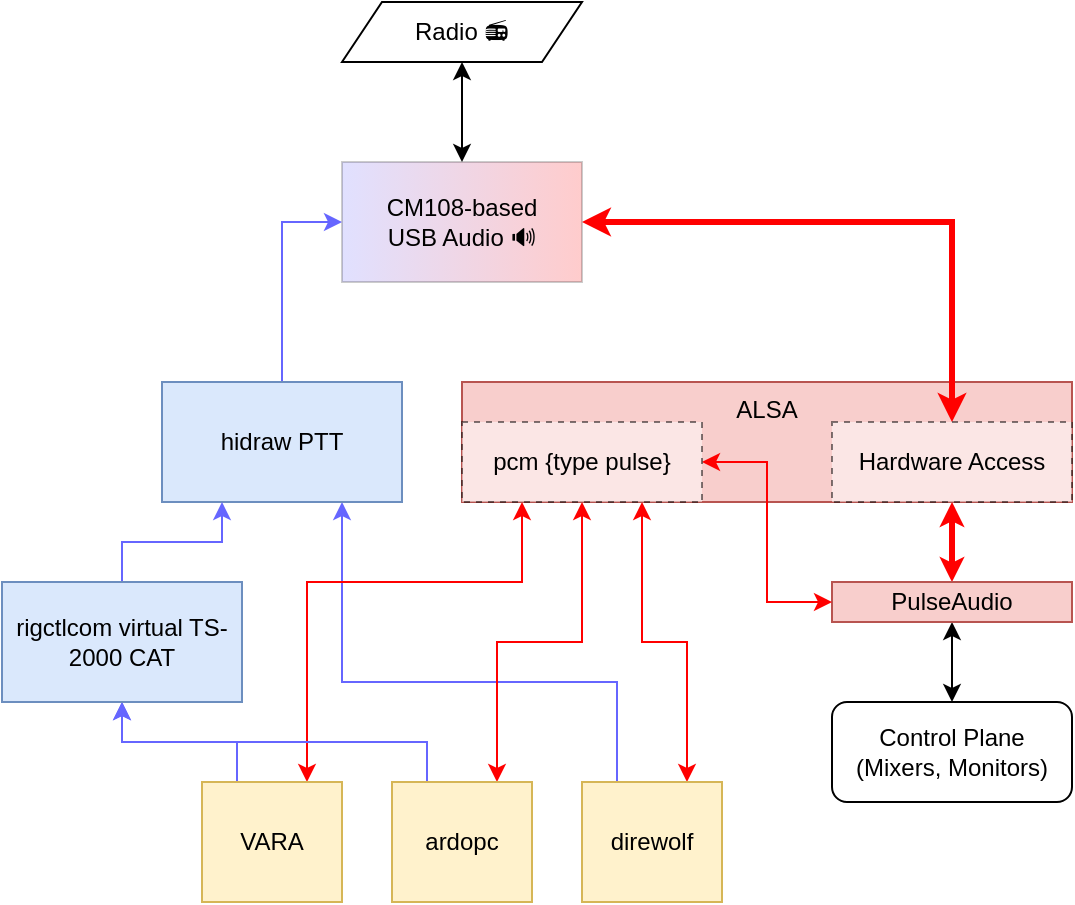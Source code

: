 <mxfile version="17.5.0" type="device"><diagram id="gQaoJNJxCpPqXGgv716B" name="Page-1"><mxGraphModel dx="570" dy="533" grid="1" gridSize="10" guides="1" tooltips="1" connect="1" arrows="1" fold="1" page="1" pageScale="1" pageWidth="1100" pageHeight="850" math="0" shadow="0"><root><mxCell id="0"/><mxCell id="1" parent="0"/><mxCell id="5mrdVccmxoHhDg3JHfI0-23" style="edgeStyle=orthogonalEdgeStyle;rounded=0;orthogonalLoop=1;jettySize=auto;html=1;exitX=0.5;exitY=0;exitDx=0;exitDy=0;startArrow=classic;startFill=1;" edge="1" parent="1" source="5mrdVccmxoHhDg3JHfI0-1" target="5mrdVccmxoHhDg3JHfI0-4"><mxGeometry relative="1" as="geometry"/></mxCell><mxCell id="5mrdVccmxoHhDg3JHfI0-1" value="&lt;div&gt;CM108-based&lt;/div&gt;&lt;div&gt;USB Audio 🔊&lt;br&gt;&lt;/div&gt;" style="rounded=0;whiteSpace=wrap;html=1;gradientColor=#FF0000;gradientDirection=east;fillColor=#6666FF;opacity=20;" vertex="1" parent="1"><mxGeometry x="380" y="210" width="120" height="60" as="geometry"/></mxCell><mxCell id="5mrdVccmxoHhDg3JHfI0-4" value="Radio 📻" style="shape=parallelogram;perimeter=parallelogramPerimeter;whiteSpace=wrap;html=1;fixedSize=1;" vertex="1" parent="1"><mxGeometry x="380" y="130" width="120" height="30" as="geometry"/></mxCell><mxCell id="5mrdVccmxoHhDg3JHfI0-28" style="edgeStyle=orthogonalEdgeStyle;rounded=0;orthogonalLoop=1;jettySize=auto;html=1;exitX=0.5;exitY=0;exitDx=0;exitDy=0;entryX=0.5;entryY=1;entryDx=0;entryDy=0;strokeColor=#FF0000;strokeWidth=3;startArrow=classic;startFill=1;endSize=3;startSize=3;" edge="1" parent="1" source="5mrdVccmxoHhDg3JHfI0-6" target="5mrdVccmxoHhDg3JHfI0-9"><mxGeometry relative="1" as="geometry"/></mxCell><mxCell id="5mrdVccmxoHhDg3JHfI0-30" style="edgeStyle=orthogonalEdgeStyle;rounded=0;orthogonalLoop=1;jettySize=auto;html=1;exitX=0.5;exitY=1;exitDx=0;exitDy=0;entryX=0.5;entryY=0;entryDx=0;entryDy=0;startArrow=classic;startFill=1;" edge="1" parent="1" source="5mrdVccmxoHhDg3JHfI0-6" target="5mrdVccmxoHhDg3JHfI0-29"><mxGeometry relative="1" as="geometry"/></mxCell><mxCell id="5mrdVccmxoHhDg3JHfI0-6" value="PulseAudio" style="rounded=0;whiteSpace=wrap;html=1;fillColor=#f8cecc;strokeColor=#b85450;" vertex="1" parent="1"><mxGeometry x="625" y="420" width="120" height="20" as="geometry"/></mxCell><mxCell id="5mrdVccmxoHhDg3JHfI0-17" style="edgeStyle=orthogonalEdgeStyle;rounded=0;orthogonalLoop=1;jettySize=auto;html=1;exitX=0.75;exitY=0;exitDx=0;exitDy=0;entryX=0.75;entryY=1;entryDx=0;entryDy=0;startArrow=classic;startFill=1;strokeColor=#FF0000;" edge="1" parent="1" source="5mrdVccmxoHhDg3JHfI0-11" target="5mrdVccmxoHhDg3JHfI0-10"><mxGeometry relative="1" as="geometry"/></mxCell><mxCell id="5mrdVccmxoHhDg3JHfI0-18" style="edgeStyle=orthogonalEdgeStyle;rounded=0;orthogonalLoop=1;jettySize=auto;html=1;exitX=0.25;exitY=0;exitDx=0;exitDy=0;entryX=0.75;entryY=1;entryDx=0;entryDy=0;strokeColor=#6666FF;" edge="1" parent="1" source="5mrdVccmxoHhDg3JHfI0-11" target="5mrdVccmxoHhDg3JHfI0-14"><mxGeometry relative="1" as="geometry"><Array as="points"><mxPoint x="518" y="470"/><mxPoint x="380" y="470"/></Array></mxGeometry></mxCell><mxCell id="5mrdVccmxoHhDg3JHfI0-11" value="direwolf" style="rounded=0;whiteSpace=wrap;html=1;fillColor=#fff2cc;strokeColor=#d6b656;" vertex="1" parent="1"><mxGeometry x="500" y="520" width="70" height="60" as="geometry"/></mxCell><mxCell id="5mrdVccmxoHhDg3JHfI0-20" style="edgeStyle=orthogonalEdgeStyle;rounded=0;orthogonalLoop=1;jettySize=auto;html=1;exitX=0.75;exitY=0;exitDx=0;exitDy=0;entryX=0.25;entryY=1;entryDx=0;entryDy=0;startArrow=classic;startFill=1;strokeColor=#FF0000;" edge="1" parent="1" source="5mrdVccmxoHhDg3JHfI0-12" target="5mrdVccmxoHhDg3JHfI0-10"><mxGeometry relative="1" as="geometry"><Array as="points"><mxPoint x="363" y="420"/><mxPoint x="470" y="420"/></Array></mxGeometry></mxCell><mxCell id="5mrdVccmxoHhDg3JHfI0-25" style="edgeStyle=orthogonalEdgeStyle;rounded=0;orthogonalLoop=1;jettySize=auto;html=1;exitX=0.25;exitY=0;exitDx=0;exitDy=0;entryX=0.5;entryY=1;entryDx=0;entryDy=0;strokeColor=#6666FF;" edge="1" parent="1" source="5mrdVccmxoHhDg3JHfI0-12" target="5mrdVccmxoHhDg3JHfI0-16"><mxGeometry relative="1" as="geometry"/></mxCell><mxCell id="5mrdVccmxoHhDg3JHfI0-12" value="VARA" style="rounded=0;whiteSpace=wrap;html=1;fillColor=#fff2cc;strokeColor=#d6b656;" vertex="1" parent="1"><mxGeometry x="310" y="520" width="70" height="60" as="geometry"/></mxCell><mxCell id="5mrdVccmxoHhDg3JHfI0-19" style="edgeStyle=orthogonalEdgeStyle;rounded=0;orthogonalLoop=1;jettySize=auto;html=1;exitX=0.75;exitY=0;exitDx=0;exitDy=0;entryX=0.5;entryY=1;entryDx=0;entryDy=0;startArrow=classic;startFill=1;strokeColor=#FF0000;" edge="1" parent="1" source="5mrdVccmxoHhDg3JHfI0-13" target="5mrdVccmxoHhDg3JHfI0-10"><mxGeometry relative="1" as="geometry"><Array as="points"><mxPoint x="458" y="450"/><mxPoint x="500" y="450"/></Array></mxGeometry></mxCell><mxCell id="5mrdVccmxoHhDg3JHfI0-26" style="edgeStyle=orthogonalEdgeStyle;rounded=0;orthogonalLoop=1;jettySize=auto;html=1;exitX=0.25;exitY=0;exitDx=0;exitDy=0;entryX=0.5;entryY=1;entryDx=0;entryDy=0;strokeColor=#6666FF;" edge="1" parent="1" source="5mrdVccmxoHhDg3JHfI0-13" target="5mrdVccmxoHhDg3JHfI0-16"><mxGeometry relative="1" as="geometry"/></mxCell><mxCell id="5mrdVccmxoHhDg3JHfI0-13" value="ardopc" style="rounded=0;whiteSpace=wrap;html=1;fillColor=#fff2cc;strokeColor=#d6b656;" vertex="1" parent="1"><mxGeometry x="405" y="520" width="70" height="60" as="geometry"/></mxCell><mxCell id="5mrdVccmxoHhDg3JHfI0-22" style="edgeStyle=orthogonalEdgeStyle;rounded=0;orthogonalLoop=1;jettySize=auto;html=1;exitX=0.5;exitY=0;exitDx=0;exitDy=0;entryX=0;entryY=0.5;entryDx=0;entryDy=0;strokeColor=#6666FF;" edge="1" parent="1" source="5mrdVccmxoHhDg3JHfI0-14" target="5mrdVccmxoHhDg3JHfI0-1"><mxGeometry relative="1" as="geometry"/></mxCell><mxCell id="5mrdVccmxoHhDg3JHfI0-14" value="hidraw PTT" style="rounded=0;whiteSpace=wrap;html=1;fillColor=#dae8fc;strokeColor=#6c8ebf;" vertex="1" parent="1"><mxGeometry x="290" y="320" width="120" height="60" as="geometry"/></mxCell><mxCell id="5mrdVccmxoHhDg3JHfI0-5" value="ALSA" style="rounded=0;whiteSpace=wrap;html=1;fillColor=#f8cecc;strokeColor=#b85450;verticalAlign=top;" vertex="1" parent="1"><mxGeometry x="440" y="320" width="305" height="60" as="geometry"/></mxCell><mxCell id="5mrdVccmxoHhDg3JHfI0-21" style="edgeStyle=orthogonalEdgeStyle;rounded=0;orthogonalLoop=1;jettySize=auto;html=1;exitX=0.5;exitY=0;exitDx=0;exitDy=0;entryX=1;entryY=0.5;entryDx=0;entryDy=0;strokeColor=#FF0000;strokeWidth=3;startArrow=classic;startFill=1;endSize=5;startSize=5;" edge="1" parent="1" source="5mrdVccmxoHhDg3JHfI0-9" target="5mrdVccmxoHhDg3JHfI0-1"><mxGeometry relative="1" as="geometry"/></mxCell><mxCell id="5mrdVccmxoHhDg3JHfI0-9" value="Hardware Access" style="rounded=0;whiteSpace=wrap;html=1;dashed=1;opacity=50;" vertex="1" parent="1"><mxGeometry x="625" y="340" width="120" height="40" as="geometry"/></mxCell><mxCell id="5mrdVccmxoHhDg3JHfI0-27" style="edgeStyle=orthogonalEdgeStyle;rounded=0;orthogonalLoop=1;jettySize=auto;html=1;exitX=1;exitY=0.5;exitDx=0;exitDy=0;entryX=0;entryY=0.5;entryDx=0;entryDy=0;strokeColor=#FF0000;startArrow=classic;startFill=1;" edge="1" parent="1" source="5mrdVccmxoHhDg3JHfI0-10" target="5mrdVccmxoHhDg3JHfI0-6"><mxGeometry relative="1" as="geometry"/></mxCell><mxCell id="5mrdVccmxoHhDg3JHfI0-10" value="pcm {type pulse}" style="rounded=0;whiteSpace=wrap;html=1;dashed=1;opacity=50;" vertex="1" parent="1"><mxGeometry x="440" y="340" width="120" height="40" as="geometry"/></mxCell><mxCell id="5mrdVccmxoHhDg3JHfI0-24" style="edgeStyle=orthogonalEdgeStyle;rounded=0;orthogonalLoop=1;jettySize=auto;html=1;exitX=0.5;exitY=0;exitDx=0;exitDy=0;entryX=0.25;entryY=1;entryDx=0;entryDy=0;strokeColor=#6666FF;" edge="1" parent="1" source="5mrdVccmxoHhDg3JHfI0-16" target="5mrdVccmxoHhDg3JHfI0-14"><mxGeometry relative="1" as="geometry"/></mxCell><mxCell id="5mrdVccmxoHhDg3JHfI0-16" value="&lt;div&gt;rigctlcom virtual TS-2000 CAT&lt;br&gt;&lt;/div&gt;" style="rounded=0;whiteSpace=wrap;html=1;fillColor=#dae8fc;strokeColor=#6c8ebf;" vertex="1" parent="1"><mxGeometry x="210" y="420" width="120" height="60" as="geometry"/></mxCell><mxCell id="5mrdVccmxoHhDg3JHfI0-29" value="&lt;div&gt;Control Plane&lt;/div&gt;&lt;div&gt;(Mixers, Monitors)&lt;br&gt;&lt;/div&gt;" style="rounded=1;whiteSpace=wrap;html=1;glass=0;" vertex="1" parent="1"><mxGeometry x="625" y="480" width="120" height="50" as="geometry"/></mxCell></root></mxGraphModel></diagram></mxfile>